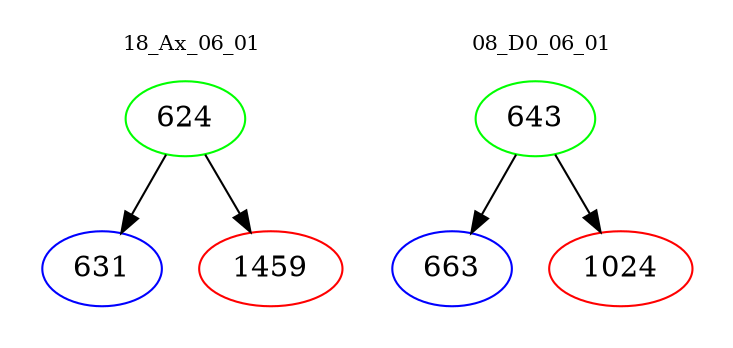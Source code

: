 digraph{
subgraph cluster_0 {
color = white
label = "18_Ax_06_01";
fontsize=10;
T0_624 [label="624", color="green"]
T0_624 -> T0_631 [color="black"]
T0_631 [label="631", color="blue"]
T0_624 -> T0_1459 [color="black"]
T0_1459 [label="1459", color="red"]
}
subgraph cluster_1 {
color = white
label = "08_D0_06_01";
fontsize=10;
T1_643 [label="643", color="green"]
T1_643 -> T1_663 [color="black"]
T1_663 [label="663", color="blue"]
T1_643 -> T1_1024 [color="black"]
T1_1024 [label="1024", color="red"]
}
}
